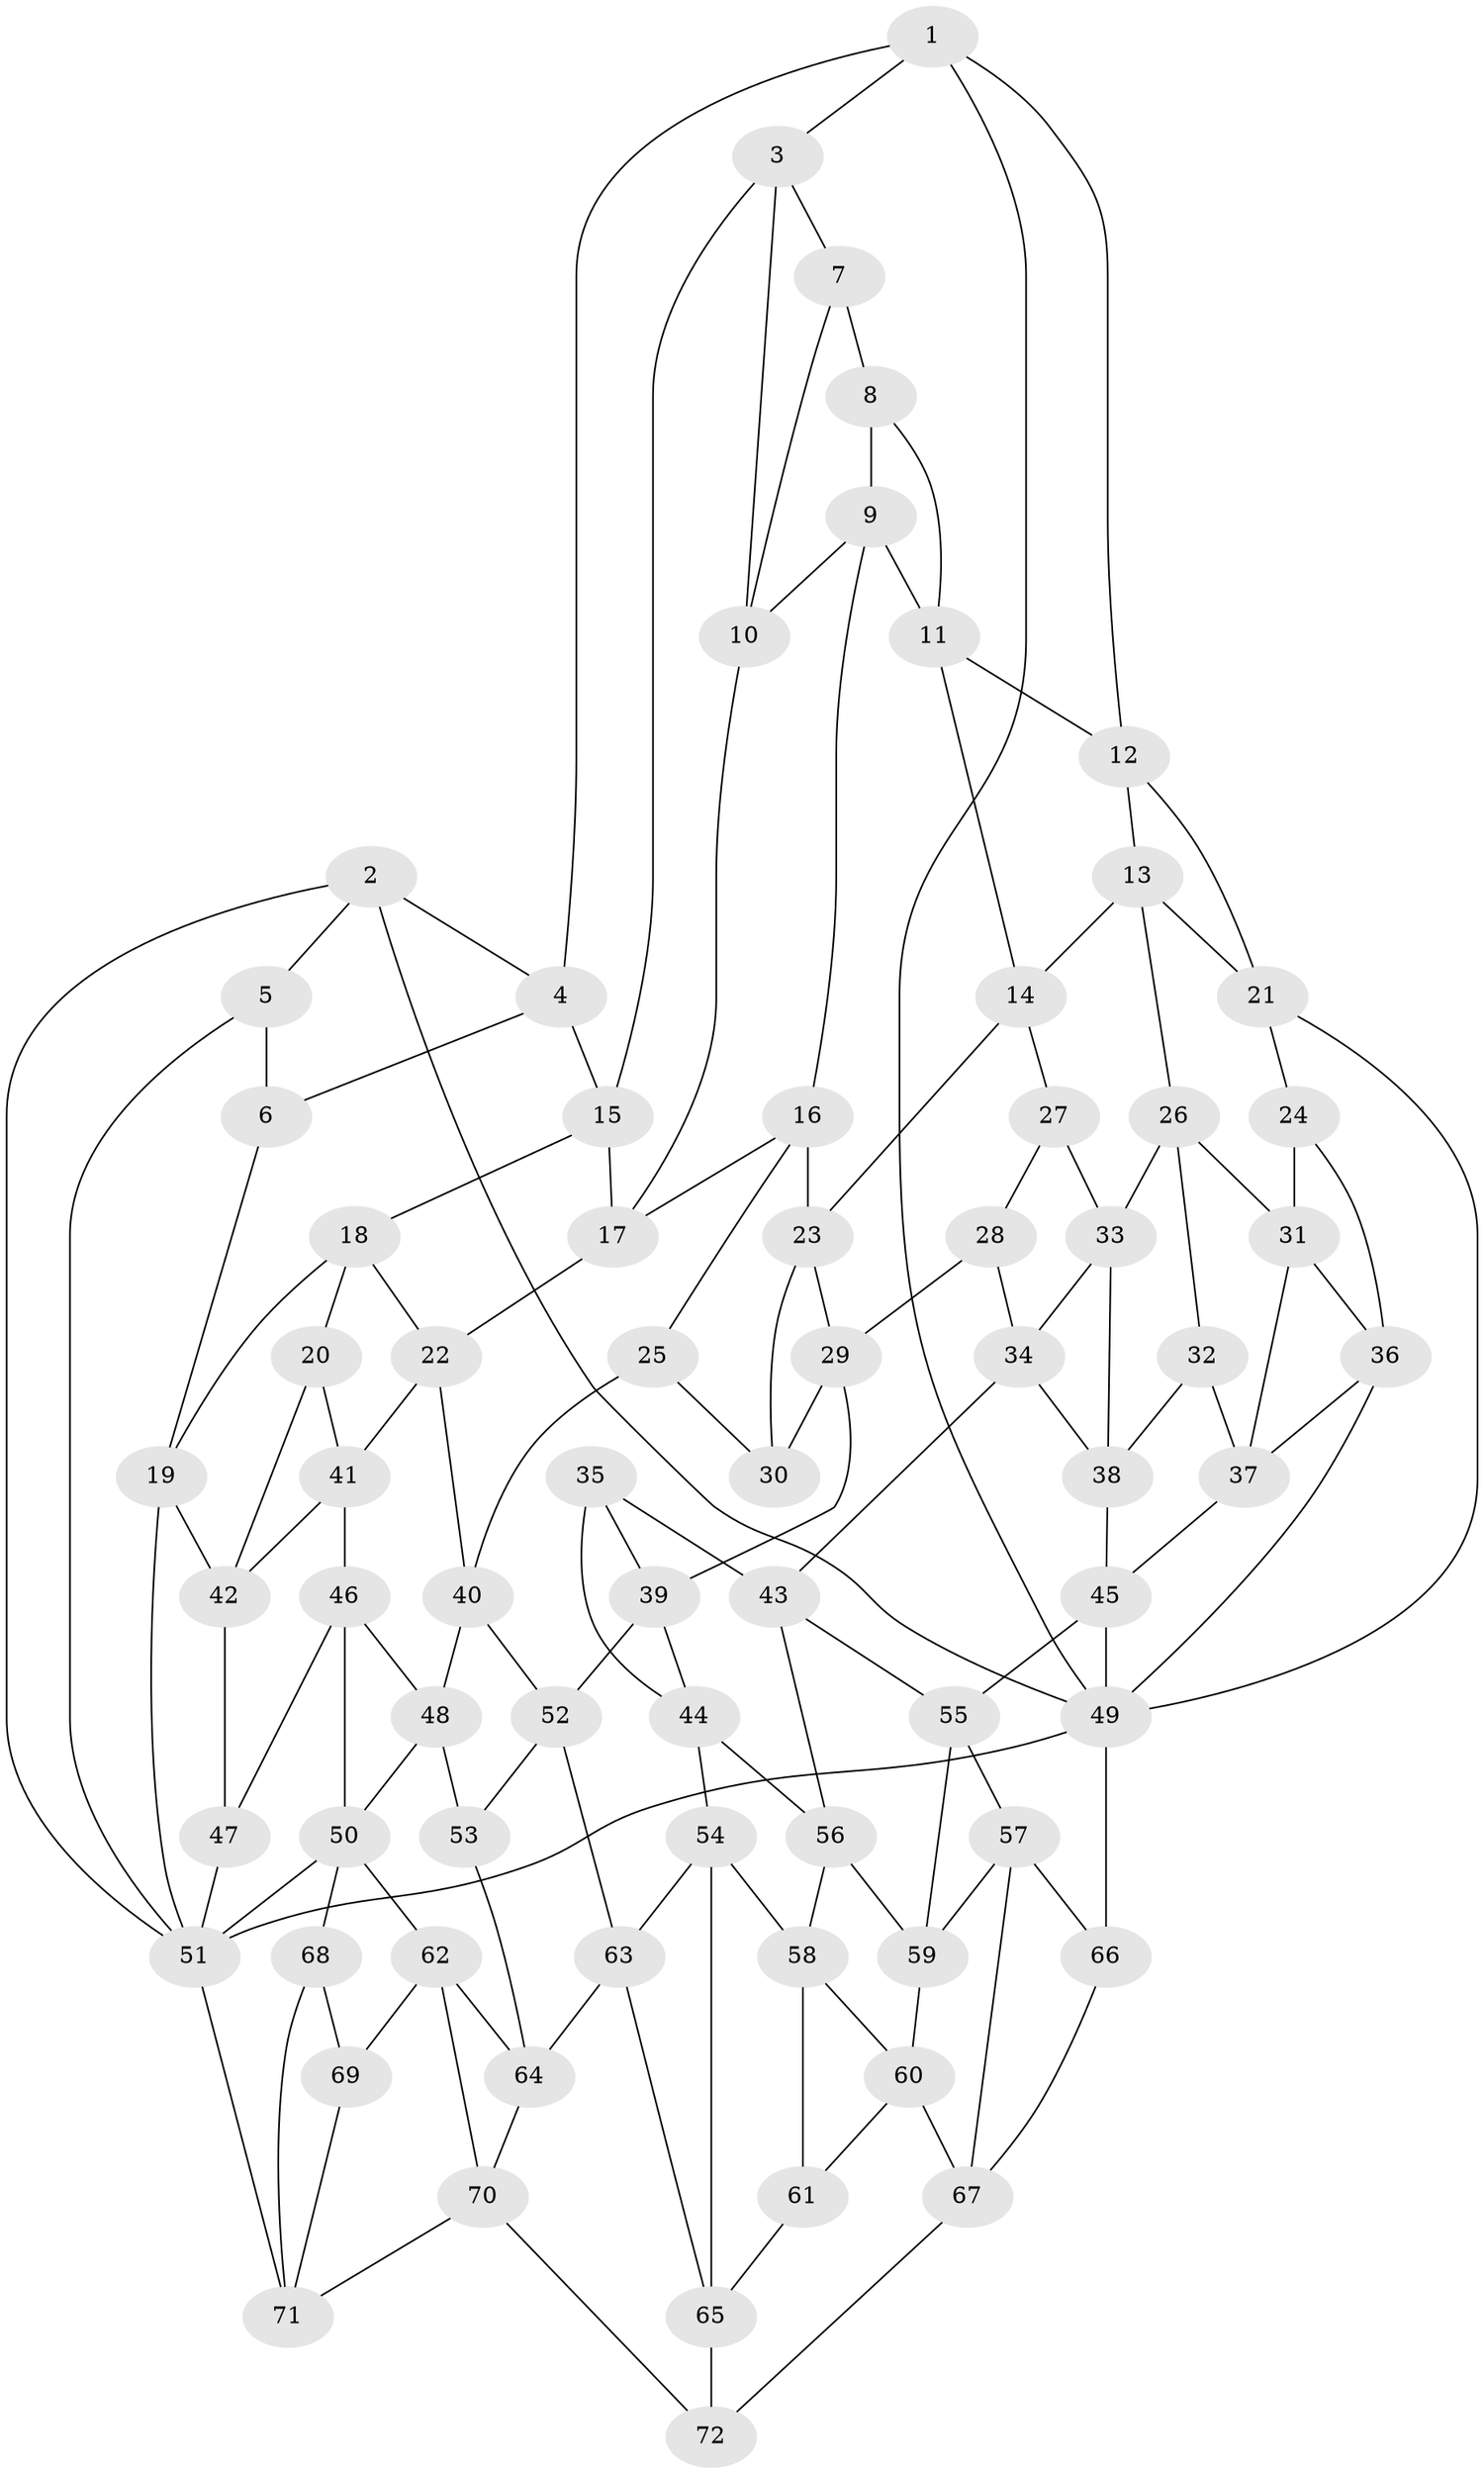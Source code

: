 // original degree distribution, {3: 0.013986013986013986, 4: 0.24475524475524477, 5: 0.5174825174825175, 6: 0.22377622377622378}
// Generated by graph-tools (version 1.1) at 2025/27/03/09/25 03:27:06]
// undirected, 72 vertices, 138 edges
graph export_dot {
graph [start="1"]
  node [color=gray90,style=filled];
  1;
  2;
  3;
  4;
  5;
  6;
  7;
  8;
  9;
  10;
  11;
  12;
  13;
  14;
  15;
  16;
  17;
  18;
  19;
  20;
  21;
  22;
  23;
  24;
  25;
  26;
  27;
  28;
  29;
  30;
  31;
  32;
  33;
  34;
  35;
  36;
  37;
  38;
  39;
  40;
  41;
  42;
  43;
  44;
  45;
  46;
  47;
  48;
  49;
  50;
  51;
  52;
  53;
  54;
  55;
  56;
  57;
  58;
  59;
  60;
  61;
  62;
  63;
  64;
  65;
  66;
  67;
  68;
  69;
  70;
  71;
  72;
  1 -- 3 [weight=1.0];
  1 -- 4 [weight=1.0];
  1 -- 12 [weight=1.0];
  1 -- 49 [weight=1.0];
  2 -- 4 [weight=1.0];
  2 -- 5 [weight=1.0];
  2 -- 49 [weight=1.0];
  2 -- 51 [weight=1.0];
  3 -- 7 [weight=1.0];
  3 -- 10 [weight=1.0];
  3 -- 15 [weight=1.0];
  4 -- 6 [weight=1.0];
  4 -- 15 [weight=1.0];
  5 -- 6 [weight=2.0];
  5 -- 51 [weight=1.0];
  6 -- 19 [weight=1.0];
  7 -- 8 [weight=2.0];
  7 -- 10 [weight=1.0];
  8 -- 9 [weight=1.0];
  8 -- 11 [weight=1.0];
  9 -- 10 [weight=1.0];
  9 -- 11 [weight=1.0];
  9 -- 16 [weight=1.0];
  10 -- 17 [weight=1.0];
  11 -- 12 [weight=1.0];
  11 -- 14 [weight=1.0];
  12 -- 13 [weight=1.0];
  12 -- 21 [weight=1.0];
  13 -- 14 [weight=1.0];
  13 -- 21 [weight=1.0];
  13 -- 26 [weight=1.0];
  14 -- 23 [weight=1.0];
  14 -- 27 [weight=1.0];
  15 -- 17 [weight=1.0];
  15 -- 18 [weight=1.0];
  16 -- 17 [weight=1.0];
  16 -- 23 [weight=1.0];
  16 -- 25 [weight=1.0];
  17 -- 22 [weight=1.0];
  18 -- 19 [weight=1.0];
  18 -- 20 [weight=1.0];
  18 -- 22 [weight=1.0];
  19 -- 42 [weight=1.0];
  19 -- 51 [weight=1.0];
  20 -- 41 [weight=1.0];
  20 -- 42 [weight=1.0];
  21 -- 24 [weight=1.0];
  21 -- 49 [weight=1.0];
  22 -- 40 [weight=1.0];
  22 -- 41 [weight=1.0];
  23 -- 29 [weight=1.0];
  23 -- 30 [weight=1.0];
  24 -- 31 [weight=1.0];
  24 -- 36 [weight=1.0];
  25 -- 30 [weight=2.0];
  25 -- 40 [weight=1.0];
  26 -- 31 [weight=1.0];
  26 -- 32 [weight=1.0];
  26 -- 33 [weight=1.0];
  27 -- 28 [weight=2.0];
  27 -- 33 [weight=1.0];
  28 -- 29 [weight=1.0];
  28 -- 34 [weight=1.0];
  29 -- 30 [weight=1.0];
  29 -- 39 [weight=1.0];
  31 -- 36 [weight=1.0];
  31 -- 37 [weight=1.0];
  32 -- 37 [weight=1.0];
  32 -- 38 [weight=1.0];
  33 -- 34 [weight=1.0];
  33 -- 38 [weight=1.0];
  34 -- 38 [weight=1.0];
  34 -- 43 [weight=1.0];
  35 -- 39 [weight=1.0];
  35 -- 43 [weight=1.0];
  35 -- 44 [weight=1.0];
  36 -- 37 [weight=1.0];
  36 -- 49 [weight=1.0];
  37 -- 45 [weight=1.0];
  38 -- 45 [weight=1.0];
  39 -- 44 [weight=1.0];
  39 -- 52 [weight=1.0];
  40 -- 48 [weight=1.0];
  40 -- 52 [weight=1.0];
  41 -- 42 [weight=1.0];
  41 -- 46 [weight=1.0];
  42 -- 47 [weight=1.0];
  43 -- 55 [weight=1.0];
  43 -- 56 [weight=1.0];
  44 -- 54 [weight=1.0];
  44 -- 56 [weight=1.0];
  45 -- 49 [weight=1.0];
  45 -- 55 [weight=1.0];
  46 -- 47 [weight=1.0];
  46 -- 48 [weight=1.0];
  46 -- 50 [weight=1.0];
  47 -- 51 [weight=2.0];
  48 -- 50 [weight=1.0];
  48 -- 53 [weight=1.0];
  49 -- 51 [weight=1.0];
  49 -- 66 [weight=2.0];
  50 -- 51 [weight=1.0];
  50 -- 62 [weight=1.0];
  50 -- 68 [weight=1.0];
  51 -- 71 [weight=1.0];
  52 -- 53 [weight=1.0];
  52 -- 63 [weight=1.0];
  53 -- 64 [weight=1.0];
  54 -- 58 [weight=1.0];
  54 -- 63 [weight=1.0];
  54 -- 65 [weight=1.0];
  55 -- 57 [weight=1.0];
  55 -- 59 [weight=1.0];
  56 -- 58 [weight=1.0];
  56 -- 59 [weight=1.0];
  57 -- 59 [weight=1.0];
  57 -- 66 [weight=1.0];
  57 -- 67 [weight=1.0];
  58 -- 60 [weight=1.0];
  58 -- 61 [weight=1.0];
  59 -- 60 [weight=1.0];
  60 -- 61 [weight=1.0];
  60 -- 67 [weight=1.0];
  61 -- 65 [weight=1.0];
  62 -- 64 [weight=1.0];
  62 -- 69 [weight=1.0];
  62 -- 70 [weight=1.0];
  63 -- 64 [weight=1.0];
  63 -- 65 [weight=1.0];
  64 -- 70 [weight=1.0];
  65 -- 72 [weight=1.0];
  66 -- 67 [weight=1.0];
  67 -- 72 [weight=1.0];
  68 -- 69 [weight=2.0];
  68 -- 71 [weight=1.0];
  69 -- 71 [weight=1.0];
  70 -- 71 [weight=1.0];
  70 -- 72 [weight=1.0];
}
